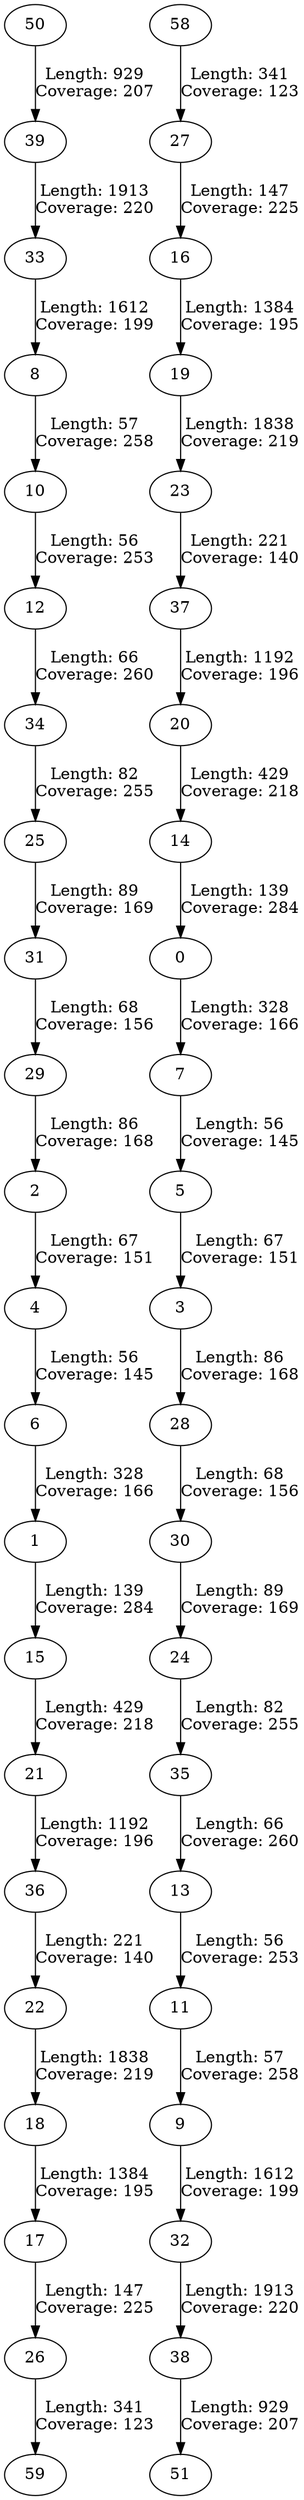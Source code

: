 digraph "" {
	4 -> 6	 [label="Length: 56
Coverage: 145"];
	6 -> 1	 [label="Length: 328
Coverage: 166"];
	7 -> 5	 [label="Length: 56
Coverage: 145"];
	5 -> 3	 [label="Length: 67
Coverage: 151"];
	10 -> 12	 [label="Length: 56
Coverage: 253"];
	12 -> 34	 [label="Length: 66
Coverage: 260"];
	13 -> 11	 [label="Length: 56
Coverage: 253"];
	11 -> 9	 [label="Length: 57
Coverage: 258"];
	2 -> 4	 [label="Length: 67
Coverage: 151"];
	3 -> 28	 [label="Length: 86
Coverage: 168"];
	8 -> 10	 [label="Length: 57
Coverage: 258"];
	9 -> 32	 [label="Length: 1612
Coverage: 199"];
	14 -> 0	 [label="Length: 139
Coverage: 284"];
	0 -> 7	 [label="Length: 328
Coverage: 166"];
	1 -> 15	 [label="Length: 139
Coverage: 284"];
	15 -> 21	 [label="Length: 429
Coverage: 218"];
	28 -> 30	 [label="Length: 68
Coverage: 156"];
	30 -> 24	 [label="Length: 89
Coverage: 169"];
	31 -> 29	 [label="Length: 68
Coverage: 156"];
	29 -> 2	 [label="Length: 86
Coverage: 168"];
	24 -> 35	 [label="Length: 82
Coverage: 255"];
	25 -> 31	 [label="Length: 89
Coverage: 169"];
	34 -> 25	 [label="Length: 82
Coverage: 255"];
	35 -> 13	 [label="Length: 66
Coverage: 260"];
	36 -> 22	 [label="Length: 221
Coverage: 140"];
	22 -> 18	 [label="Length: 1838
Coverage: 219"];
	23 -> 37	 [label="Length: 221
Coverage: 140"];
	37 -> 20	 [label="Length: 1192
Coverage: 196"];
	27 -> 16	 [label="Length: 147
Coverage: 225"];
	16 -> 19	 [label="Length: 1384
Coverage: 195"];
	17 -> 26	 [label="Length: 147
Coverage: 225"];
	26 -> 59	 [label="Length: 341
Coverage: 123"];
	18 -> 17	 [label="Length: 1384
Coverage: 195"];
	19 -> 23	 [label="Length: 1838
Coverage: 219"];
	21 -> 36	 [label="Length: 1192
Coverage: 196"];
	20 -> 14	 [label="Length: 429
Coverage: 218"];
	32 -> 38	 [label="Length: 1913
Coverage: 220"];
	33 -> 8	 [label="Length: 1612
Coverage: 199"];
	50 -> 39	 [label="Length: 929
Coverage: 207"];
	39 -> 33	 [label="Length: 1913
Coverage: 220"];
	38 -> 51	 [label="Length: 929
Coverage: 207"];
	58 -> 27	 [label="Length: 341
Coverage: 123"];
}
